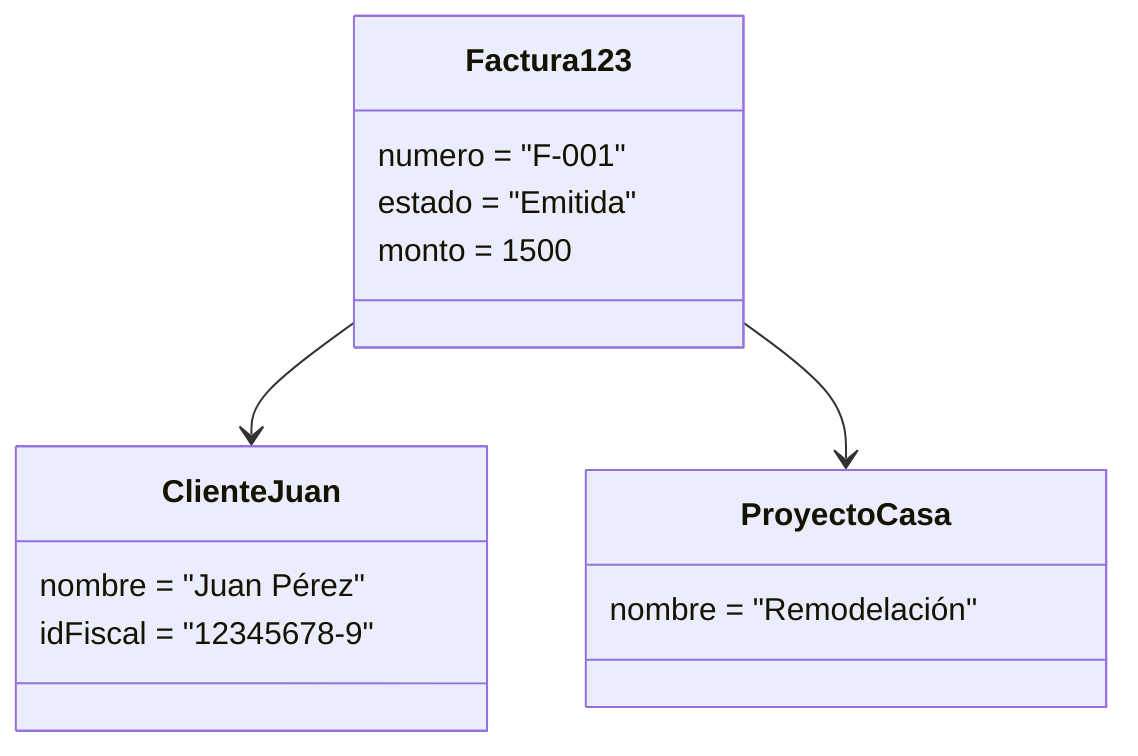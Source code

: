 classDiagram
    class Factura123 {
    numero = "F-001"
    estado = "Emitida"
    monto = 1500
    }
    
    class ClienteJuan {
    nombre = "Juan Pérez"
    idFiscal = "12345678-9"
    }
    
    class ProyectoCasa {
        nombre = "Remodelación"
    }

    Factura123 --> ClienteJuan
    Factura123 --> ProyectoCasa
